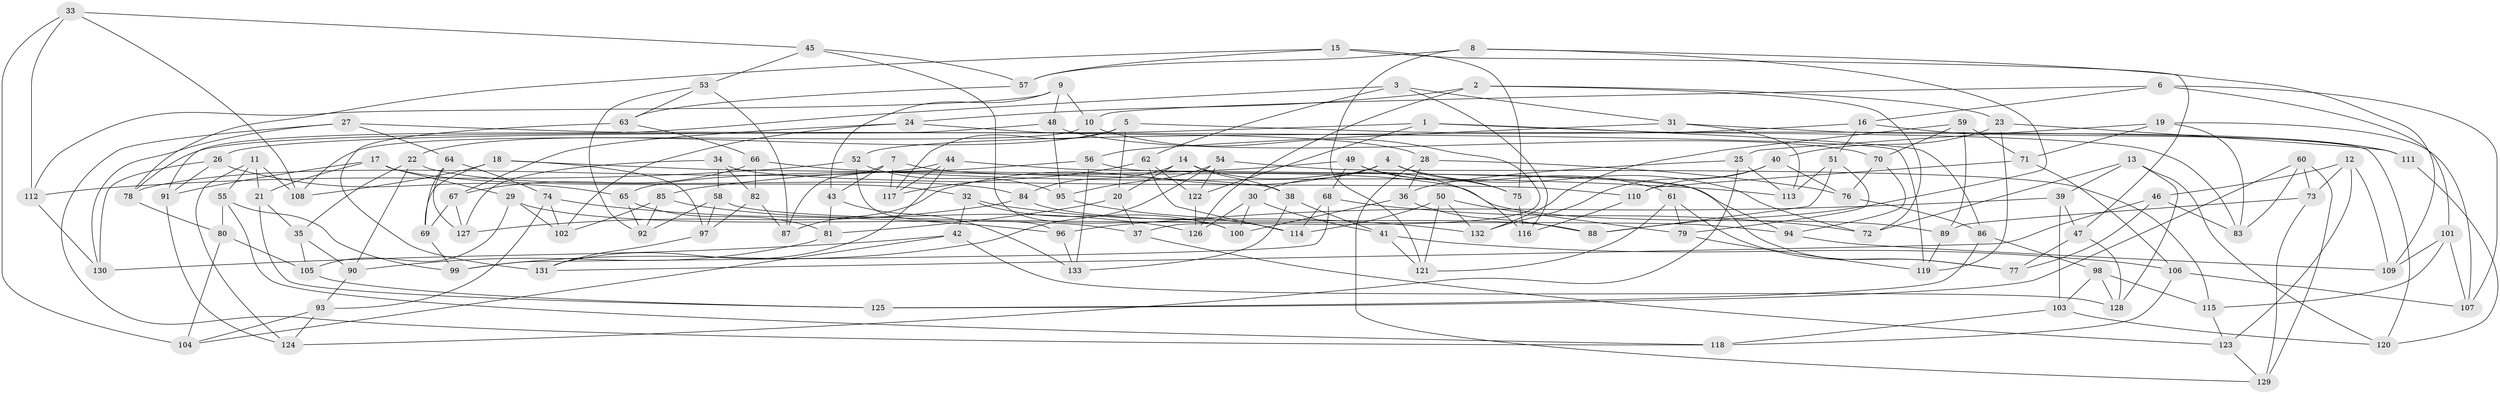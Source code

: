 // coarse degree distribution, {6: 0.573170731707317, 5: 0.04878048780487805, 4: 0.3780487804878049}
// Generated by graph-tools (version 1.1) at 2025/42/03/06/25 10:42:17]
// undirected, 133 vertices, 266 edges
graph export_dot {
graph [start="1"]
  node [color=gray90,style=filled];
  1;
  2;
  3;
  4;
  5;
  6;
  7;
  8;
  9;
  10;
  11;
  12;
  13;
  14;
  15;
  16;
  17;
  18;
  19;
  20;
  21;
  22;
  23;
  24;
  25;
  26;
  27;
  28;
  29;
  30;
  31;
  32;
  33;
  34;
  35;
  36;
  37;
  38;
  39;
  40;
  41;
  42;
  43;
  44;
  45;
  46;
  47;
  48;
  49;
  50;
  51;
  52;
  53;
  54;
  55;
  56;
  57;
  58;
  59;
  60;
  61;
  62;
  63;
  64;
  65;
  66;
  67;
  68;
  69;
  70;
  71;
  72;
  73;
  74;
  75;
  76;
  77;
  78;
  79;
  80;
  81;
  82;
  83;
  84;
  85;
  86;
  87;
  88;
  89;
  90;
  91;
  92;
  93;
  94;
  95;
  96;
  97;
  98;
  99;
  100;
  101;
  102;
  103;
  104;
  105;
  106;
  107;
  108;
  109;
  110;
  111;
  112;
  113;
  114;
  115;
  116;
  117;
  118;
  119;
  120;
  121;
  122;
  123;
  124;
  125;
  126;
  127;
  128;
  129;
  130;
  131;
  132;
  133;
  1 -- 120;
  1 -- 122;
  1 -- 26;
  1 -- 86;
  2 -- 72;
  2 -- 126;
  2 -- 23;
  2 -- 24;
  3 -- 116;
  3 -- 31;
  3 -- 91;
  3 -- 62;
  4 -- 75;
  4 -- 30;
  4 -- 72;
  4 -- 87;
  5 -- 22;
  5 -- 20;
  5 -- 83;
  5 -- 117;
  6 -- 10;
  6 -- 16;
  6 -- 107;
  6 -- 101;
  7 -- 117;
  7 -- 87;
  7 -- 43;
  7 -- 89;
  8 -- 88;
  8 -- 121;
  8 -- 57;
  8 -- 109;
  9 -- 10;
  9 -- 48;
  9 -- 112;
  9 -- 43;
  10 -- 37;
  10 -- 108;
  11 -- 55;
  11 -- 108;
  11 -- 124;
  11 -- 21;
  12 -- 73;
  12 -- 46;
  12 -- 123;
  12 -- 109;
  13 -- 120;
  13 -- 128;
  13 -- 72;
  13 -- 39;
  14 -- 20;
  14 -- 84;
  14 -- 38;
  14 -- 116;
  15 -- 47;
  15 -- 78;
  15 -- 57;
  15 -- 75;
  16 -- 52;
  16 -- 51;
  16 -- 111;
  17 -- 91;
  17 -- 32;
  17 -- 21;
  17 -- 29;
  18 -- 97;
  18 -- 69;
  18 -- 108;
  18 -- 38;
  19 -- 83;
  19 -- 107;
  19 -- 25;
  19 -- 71;
  20 -- 37;
  20 -- 81;
  21 -- 125;
  21 -- 35;
  22 -- 35;
  22 -- 90;
  22 -- 84;
  23 -- 119;
  23 -- 40;
  23 -- 111;
  24 -- 28;
  24 -- 67;
  24 -- 102;
  25 -- 124;
  25 -- 36;
  25 -- 113;
  26 -- 91;
  26 -- 130;
  26 -- 65;
  27 -- 130;
  27 -- 64;
  27 -- 118;
  27 -- 119;
  28 -- 76;
  28 -- 129;
  28 -- 36;
  29 -- 105;
  29 -- 37;
  29 -- 102;
  30 -- 41;
  30 -- 126;
  30 -- 100;
  31 -- 56;
  31 -- 113;
  31 -- 111;
  32 -- 42;
  32 -- 132;
  32 -- 100;
  33 -- 112;
  33 -- 45;
  33 -- 108;
  33 -- 104;
  34 -- 82;
  34 -- 127;
  34 -- 110;
  34 -- 58;
  35 -- 105;
  35 -- 90;
  36 -- 88;
  36 -- 100;
  37 -- 123;
  38 -- 133;
  38 -- 41;
  39 -- 103;
  39 -- 96;
  39 -- 47;
  40 -- 76;
  40 -- 110;
  40 -- 132;
  41 -- 106;
  41 -- 121;
  42 -- 130;
  42 -- 128;
  42 -- 104;
  43 -- 133;
  43 -- 81;
  44 -- 78;
  44 -- 117;
  44 -- 94;
  44 -- 131;
  45 -- 100;
  45 -- 53;
  45 -- 57;
  46 -- 83;
  46 -- 131;
  46 -- 77;
  47 -- 77;
  47 -- 128;
  48 -- 78;
  48 -- 70;
  48 -- 95;
  49 -- 85;
  49 -- 68;
  49 -- 75;
  49 -- 61;
  50 -- 121;
  50 -- 79;
  50 -- 114;
  50 -- 132;
  51 -- 113;
  51 -- 88;
  51 -- 79;
  52 -- 95;
  52 -- 112;
  52 -- 96;
  53 -- 87;
  53 -- 92;
  53 -- 63;
  54 -- 99;
  54 -- 122;
  54 -- 115;
  54 -- 95;
  55 -- 118;
  55 -- 99;
  55 -- 80;
  56 -- 65;
  56 -- 133;
  56 -- 77;
  57 -- 63;
  58 -- 97;
  58 -- 92;
  58 -- 94;
  59 -- 132;
  59 -- 71;
  59 -- 70;
  59 -- 89;
  60 -- 83;
  60 -- 129;
  60 -- 73;
  60 -- 125;
  61 -- 121;
  61 -- 79;
  61 -- 77;
  62 -- 114;
  62 -- 122;
  62 -- 117;
  63 -- 66;
  63 -- 131;
  64 -- 74;
  64 -- 127;
  64 -- 69;
  65 -- 81;
  65 -- 92;
  66 -- 82;
  66 -- 113;
  66 -- 67;
  67 -- 69;
  67 -- 127;
  68 -- 72;
  68 -- 99;
  68 -- 114;
  69 -- 99;
  70 -- 94;
  70 -- 76;
  71 -- 110;
  71 -- 106;
  73 -- 129;
  73 -- 89;
  74 -- 96;
  74 -- 102;
  74 -- 93;
  75 -- 116;
  76 -- 86;
  78 -- 80;
  79 -- 119;
  80 -- 104;
  80 -- 105;
  81 -- 90;
  82 -- 97;
  82 -- 87;
  84 -- 88;
  84 -- 127;
  85 -- 102;
  85 -- 92;
  85 -- 126;
  86 -- 98;
  86 -- 125;
  89 -- 119;
  90 -- 93;
  91 -- 124;
  93 -- 104;
  93 -- 124;
  94 -- 109;
  95 -- 114;
  96 -- 133;
  97 -- 131;
  98 -- 115;
  98 -- 103;
  98 -- 128;
  101 -- 107;
  101 -- 115;
  101 -- 109;
  103 -- 118;
  103 -- 120;
  105 -- 125;
  106 -- 118;
  106 -- 107;
  110 -- 116;
  111 -- 120;
  112 -- 130;
  115 -- 123;
  122 -- 126;
  123 -- 129;
}
